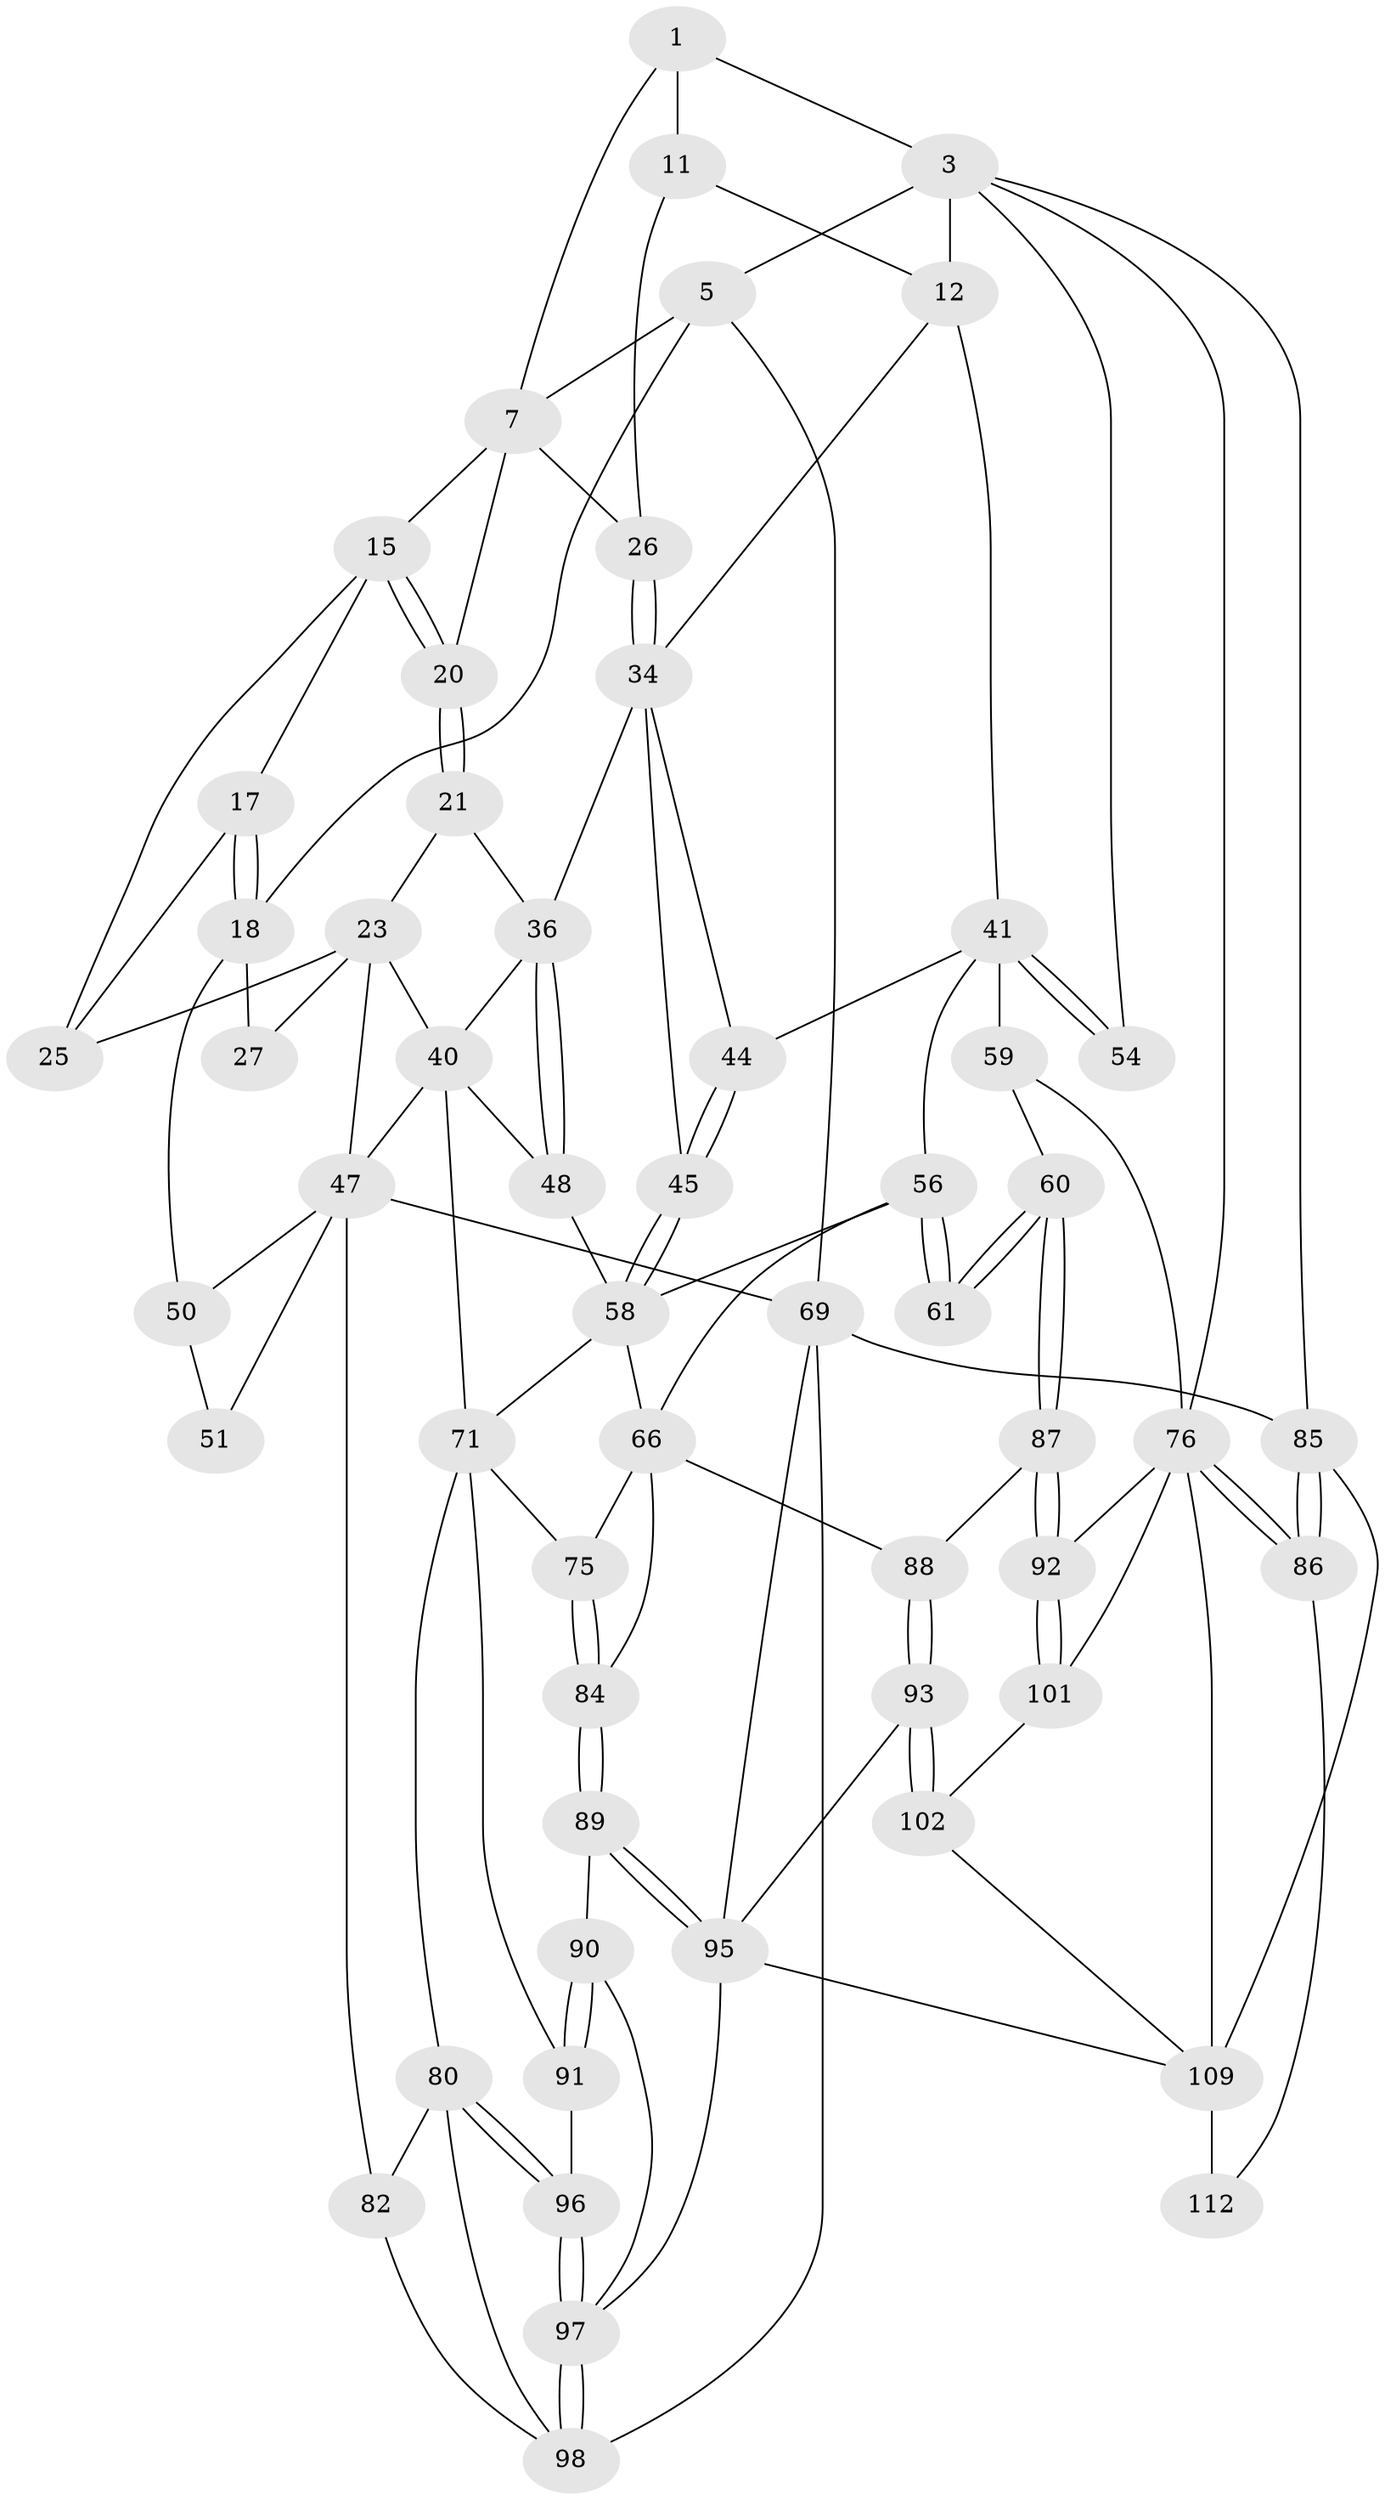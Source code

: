 // original degree distribution, {3: 0.02654867256637168, 4: 0.21238938053097345, 5: 0.5575221238938053, 6: 0.20353982300884957}
// Generated by graph-tools (version 1.1) at 2025/17/03/09/25 04:17:20]
// undirected, 56 vertices, 126 edges
graph export_dot {
graph [start="1"]
  node [color=gray90,style=filled];
  1 [pos="+0.7202496581058633+0",super="+2+6"];
  3 [pos="+0.827116331872702+0.04707396349708818",super="+4"];
  5 [pos="+0.720222013603339+0",super="+10"];
  7 [pos="+0.461293069609834+0.13282921679832166",super="+8+19"];
  11 [pos="+0.6506375273723544+0.1854804127833873",super="+14"];
  12 [pos="+0.8463819271653374+0.17302803094829355",super="+13+29"];
  15 [pos="+0.20206143626932593+0.029801964281669906",super="+16"];
  17 [pos="+0+0.15172952056033434"];
  18 [pos="+0+0.18728921606390153",super="+28"];
  20 [pos="+0.31476022291292255+0.23935339694330976"];
  21 [pos="+0.3105854545779015+0.26231695580938397",super="+22"];
  23 [pos="+0.16562331622364287+0.2546300571738843",super="+31+24"];
  25 [pos="+0.13065268766523194+0.18043876984745374"];
  26 [pos="+0.49541833458577295+0.25506012533013195"];
  27 [pos="+0.08656718498843159+0.25336711754934543",super="+33"];
  34 [pos="+0.4930928695367344+0.3163033516932738",super="+38+35"];
  36 [pos="+0.4281467785007968+0.38433672668938773",super="+37"];
  40 [pos="+0.2699767517375826+0.3961699073912331",super="+46"];
  41 [pos="+0.8265588384439889+0.3791937805026715",super="+42"];
  44 [pos="+0.7123699293231638+0.3274800845577966"];
  45 [pos="+0.6066206171365495+0.43520456522515105"];
  47 [pos="+0.15124351060994545+0.5047487553607675",super="+52"];
  48 [pos="+0.4121506462037486+0.46181271214739167"];
  50 [pos="+0+0.36083264732272907"];
  51 [pos="+0.009396042311445611+0.3868218026709587"];
  54 [pos="+0.8914290006433123+0.5226028463791208"];
  56 [pos="+0.7586343042480199+0.43899436945307263",super="+57"];
  58 [pos="+0.6106037328810554+0.4612849828949302",super="+62"];
  59 [pos="+0.7950484624686182+0.6061833072729317"];
  60 [pos="+0.7896420328771883+0.6057815171225223"];
  61 [pos="+0.7630884865790432+0.5673298619047533"];
  66 [pos="+0.6280640575907003+0.605258685467542",super="+67+83"];
  69 [pos="+0+1",super="+70"];
  71 [pos="+0.43578455348385875+0.6267018959803381",super="+72"];
  75 [pos="+0.5375987035038714+0.578629730093443"];
  76 [pos="+1+0.7407297357820866",super="+77"];
  80 [pos="+0.17829526288389885+0.6772827206253573",super="+81"];
  82 [pos="+0.08703930005310988+0.6268557747696336"];
  84 [pos="+0.5359918211987987+0.644448180984913"];
  85 [pos="+1+1"];
  86 [pos="+1+0.9847534908332162"];
  87 [pos="+0.6848848520118322+0.6777312242631109"];
  88 [pos="+0.6809247264330727+0.6781816514217331"];
  89 [pos="+0.4771669358332489+0.769490290715885"];
  90 [pos="+0.4084398655035217+0.732453427884835"];
  91 [pos="+0.4059114156119517+0.7274347940703035"];
  92 [pos="+0.752026878854554+0.7758056763263261"];
  93 [pos="+0.6052952231120309+0.7580356115649668",super="+94"];
  95 [pos="+0.47950821453581866+0.771974353478031",super="+106"];
  96 [pos="+0.2025562243071246+0.7089640590214994"];
  97 [pos="+0.2424100542641446+0.8220949069312496",super="+104"];
  98 [pos="+0.14339319671184655+0.8042243694544161",super="+99"];
  101 [pos="+0.7680885522763774+0.8430151594009675"];
  102 [pos="+0.729013463240672+0.8642547188300645",super="+108"];
  109 [pos="+0.6163442279280575+1",super="+111+110"];
  112 [pos="+0.8896317963709302+0.966153848193749"];
  1 -- 3;
  1 -- 11 [weight=2];
  1 -- 7;
  3 -- 12 [weight=2];
  3 -- 5;
  3 -- 85;
  3 -- 54;
  3 -- 76;
  5 -- 18;
  5 -- 7 [weight=2];
  5 -- 69;
  7 -- 15;
  7 -- 26;
  7 -- 20;
  11 -- 26;
  11 -- 12;
  12 -- 34;
  12 -- 41;
  15 -- 20;
  15 -- 20;
  15 -- 17;
  15 -- 25;
  17 -- 18;
  17 -- 18;
  17 -- 25;
  18 -- 27;
  18 -- 50;
  20 -- 21;
  20 -- 21;
  21 -- 23 [weight=2];
  21 -- 36;
  23 -- 40;
  23 -- 27 [weight=2];
  23 -- 47;
  23 -- 25;
  26 -- 34;
  26 -- 34;
  34 -- 44;
  34 -- 36;
  34 -- 45;
  36 -- 48;
  36 -- 48;
  36 -- 40;
  40 -- 48;
  40 -- 47;
  40 -- 71 [weight=2];
  41 -- 54 [weight=2];
  41 -- 54;
  41 -- 56;
  41 -- 59;
  41 -- 44;
  44 -- 45;
  44 -- 45;
  45 -- 58;
  45 -- 58;
  47 -- 50;
  47 -- 51;
  47 -- 82;
  47 -- 69;
  48 -- 58;
  50 -- 51;
  56 -- 61 [weight=2];
  56 -- 61;
  56 -- 58;
  56 -- 66;
  58 -- 66;
  58 -- 71;
  59 -- 60;
  59 -- 76;
  60 -- 61;
  60 -- 61;
  60 -- 87;
  60 -- 87;
  66 -- 75;
  66 -- 88;
  66 -- 84;
  69 -- 85;
  69 -- 95;
  69 -- 98;
  71 -- 75;
  71 -- 80;
  71 -- 91;
  75 -- 84;
  75 -- 84;
  76 -- 86;
  76 -- 86;
  76 -- 101;
  76 -- 109;
  76 -- 92;
  80 -- 96;
  80 -- 96;
  80 -- 82;
  80 -- 98;
  82 -- 98;
  84 -- 89;
  84 -- 89;
  85 -- 86;
  85 -- 86;
  85 -- 109;
  86 -- 112;
  87 -- 88;
  87 -- 92;
  87 -- 92;
  88 -- 93;
  88 -- 93;
  89 -- 90;
  89 -- 95;
  89 -- 95;
  90 -- 91;
  90 -- 91;
  90 -- 97;
  91 -- 96;
  92 -- 101;
  92 -- 101;
  93 -- 102 [weight=2];
  93 -- 102;
  93 -- 95;
  95 -- 109;
  95 -- 97;
  96 -- 97;
  96 -- 97;
  97 -- 98 [weight=2];
  97 -- 98;
  101 -- 102;
  102 -- 109;
  109 -- 112 [weight=2];
}
